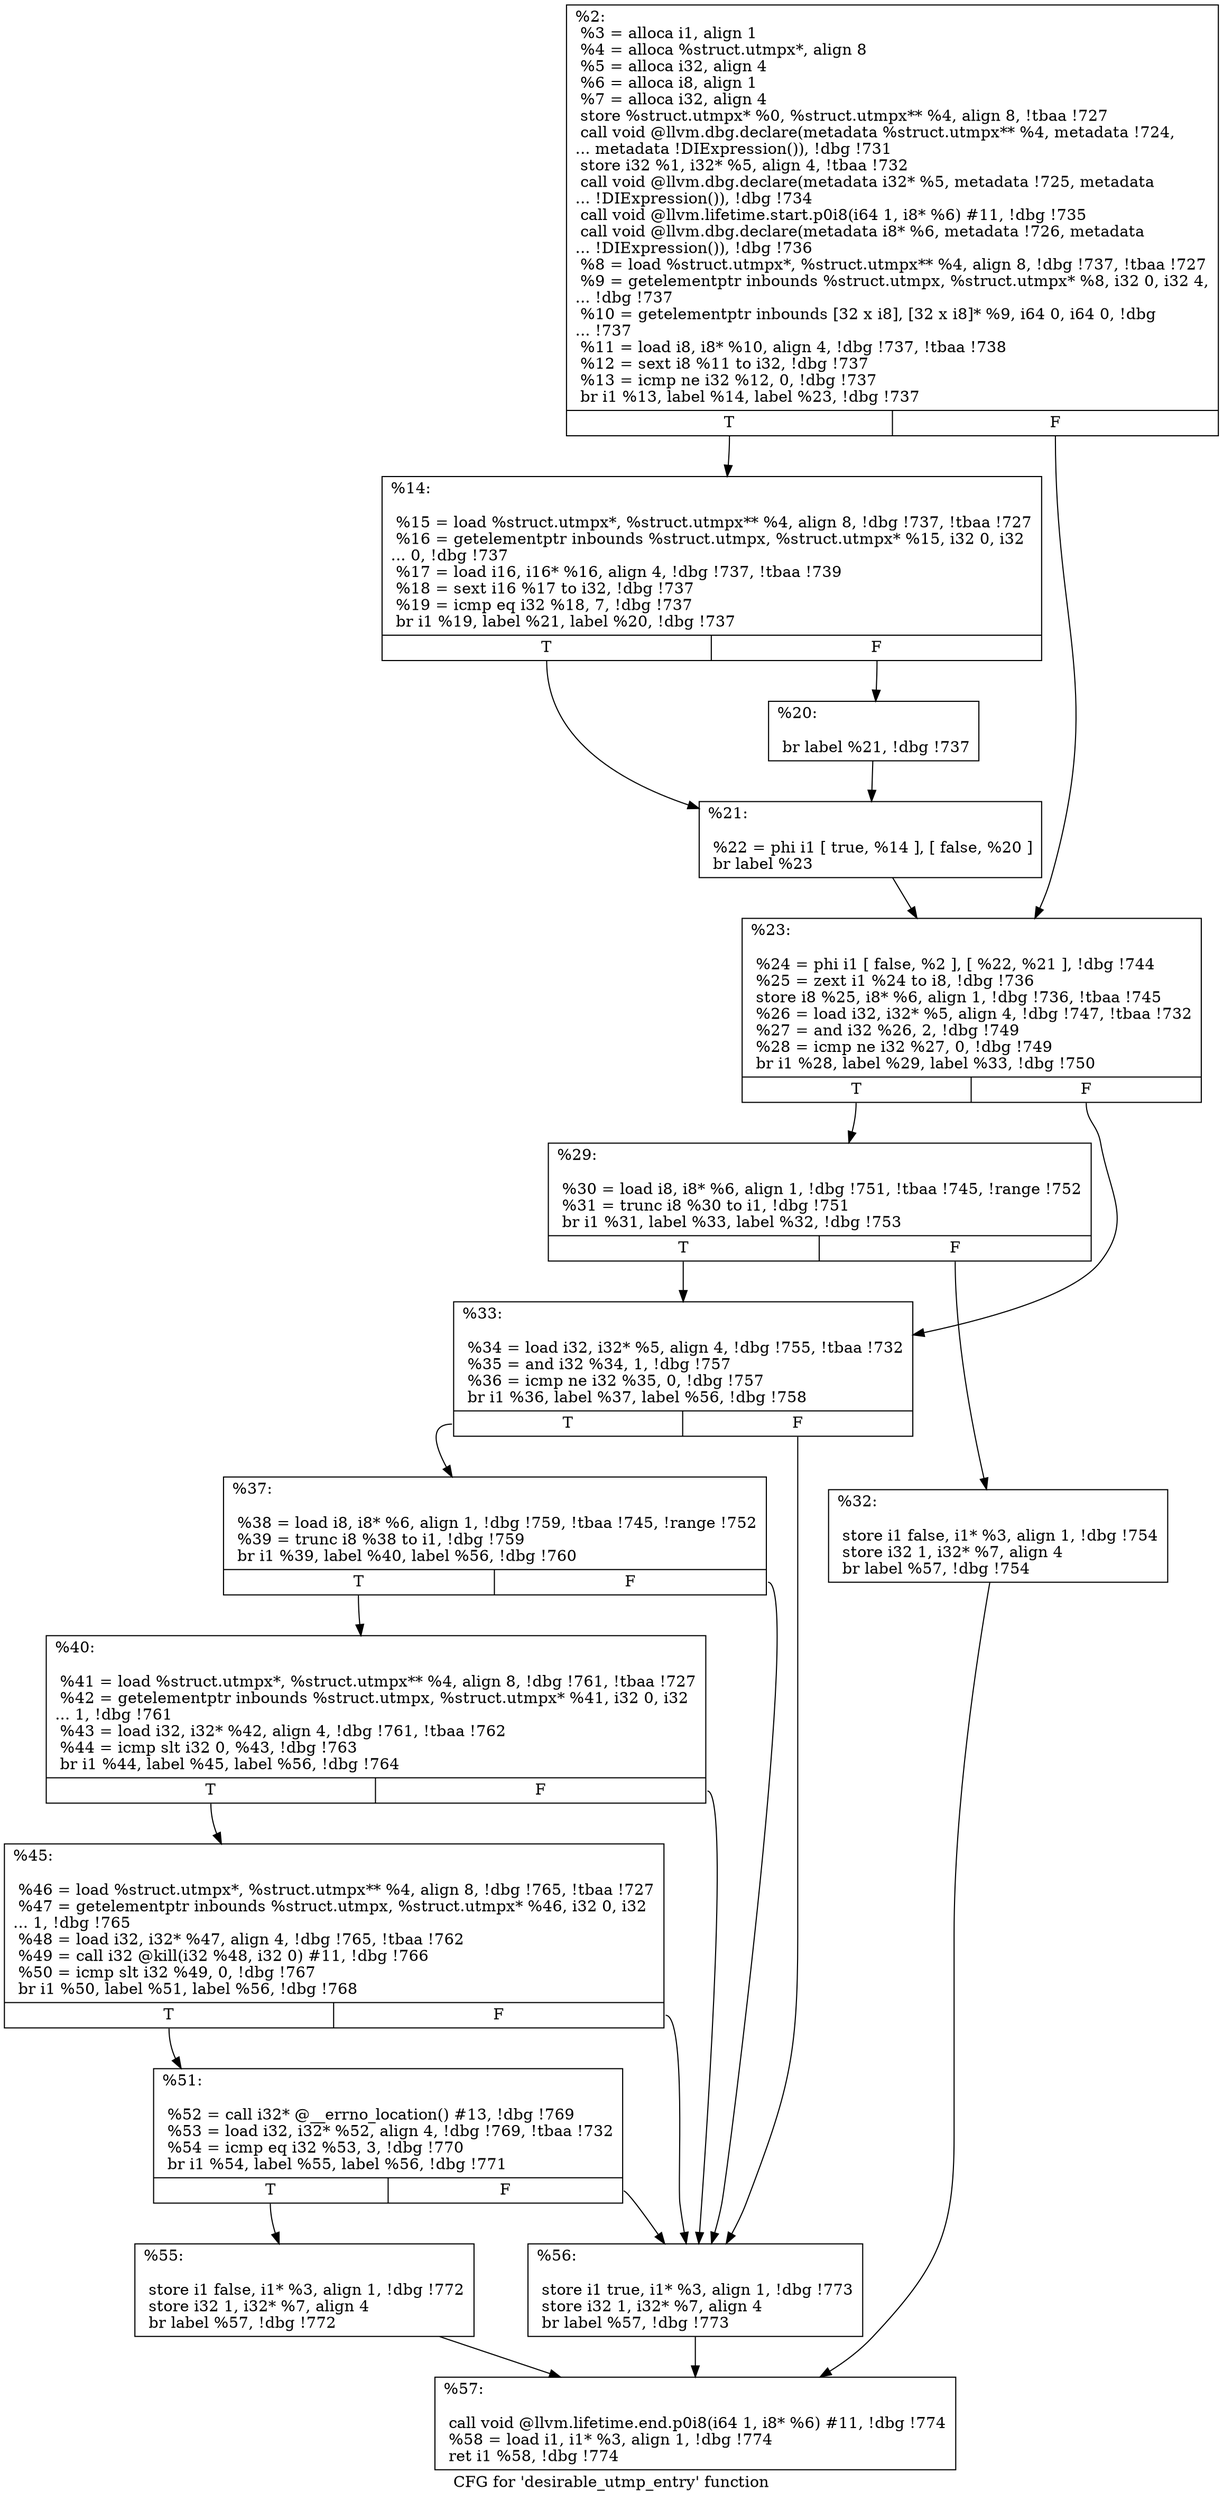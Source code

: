 digraph "CFG for 'desirable_utmp_entry' function" {
	label="CFG for 'desirable_utmp_entry' function";

	Node0x229ca90 [shape=record,label="{%2:\l  %3 = alloca i1, align 1\l  %4 = alloca %struct.utmpx*, align 8\l  %5 = alloca i32, align 4\l  %6 = alloca i8, align 1\l  %7 = alloca i32, align 4\l  store %struct.utmpx* %0, %struct.utmpx** %4, align 8, !tbaa !727\l  call void @llvm.dbg.declare(metadata %struct.utmpx** %4, metadata !724,\l... metadata !DIExpression()), !dbg !731\l  store i32 %1, i32* %5, align 4, !tbaa !732\l  call void @llvm.dbg.declare(metadata i32* %5, metadata !725, metadata\l... !DIExpression()), !dbg !734\l  call void @llvm.lifetime.start.p0i8(i64 1, i8* %6) #11, !dbg !735\l  call void @llvm.dbg.declare(metadata i8* %6, metadata !726, metadata\l... !DIExpression()), !dbg !736\l  %8 = load %struct.utmpx*, %struct.utmpx** %4, align 8, !dbg !737, !tbaa !727\l  %9 = getelementptr inbounds %struct.utmpx, %struct.utmpx* %8, i32 0, i32 4,\l... !dbg !737\l  %10 = getelementptr inbounds [32 x i8], [32 x i8]* %9, i64 0, i64 0, !dbg\l... !737\l  %11 = load i8, i8* %10, align 4, !dbg !737, !tbaa !738\l  %12 = sext i8 %11 to i32, !dbg !737\l  %13 = icmp ne i32 %12, 0, !dbg !737\l  br i1 %13, label %14, label %23, !dbg !737\l|{<s0>T|<s1>F}}"];
	Node0x229ca90:s0 -> Node0x229ce10;
	Node0x229ca90:s1 -> Node0x22a3e80;
	Node0x229ce10 [shape=record,label="{%14:\l\l  %15 = load %struct.utmpx*, %struct.utmpx** %4, align 8, !dbg !737, !tbaa !727\l  %16 = getelementptr inbounds %struct.utmpx, %struct.utmpx* %15, i32 0, i32\l... 0, !dbg !737\l  %17 = load i16, i16* %16, align 4, !dbg !737, !tbaa !739\l  %18 = sext i16 %17 to i32, !dbg !737\l  %19 = icmp eq i32 %18, 7, !dbg !737\l  br i1 %19, label %21, label %20, !dbg !737\l|{<s0>T|<s1>F}}"];
	Node0x229ce10:s0 -> Node0x22a3e30;
	Node0x229ce10:s1 -> Node0x22a3de0;
	Node0x22a3de0 [shape=record,label="{%20:\l\l  br label %21, !dbg !737\l}"];
	Node0x22a3de0 -> Node0x22a3e30;
	Node0x22a3e30 [shape=record,label="{%21:\l\l  %22 = phi i1 [ true, %14 ], [ false, %20 ]\l  br label %23\l}"];
	Node0x22a3e30 -> Node0x22a3e80;
	Node0x22a3e80 [shape=record,label="{%23:\l\l  %24 = phi i1 [ false, %2 ], [ %22, %21 ], !dbg !744\l  %25 = zext i1 %24 to i8, !dbg !736\l  store i8 %25, i8* %6, align 1, !dbg !736, !tbaa !745\l  %26 = load i32, i32* %5, align 4, !dbg !747, !tbaa !732\l  %27 = and i32 %26, 2, !dbg !749\l  %28 = icmp ne i32 %27, 0, !dbg !749\l  br i1 %28, label %29, label %33, !dbg !750\l|{<s0>T|<s1>F}}"];
	Node0x22a3e80:s0 -> Node0x22a3ed0;
	Node0x22a3e80:s1 -> Node0x22a3f70;
	Node0x22a3ed0 [shape=record,label="{%29:\l\l  %30 = load i8, i8* %6, align 1, !dbg !751, !tbaa !745, !range !752\l  %31 = trunc i8 %30 to i1, !dbg !751\l  br i1 %31, label %33, label %32, !dbg !753\l|{<s0>T|<s1>F}}"];
	Node0x22a3ed0:s0 -> Node0x22a3f70;
	Node0x22a3ed0:s1 -> Node0x22a3f20;
	Node0x22a3f20 [shape=record,label="{%32:\l\l  store i1 false, i1* %3, align 1, !dbg !754\l  store i32 1, i32* %7, align 4\l  br label %57, !dbg !754\l}"];
	Node0x22a3f20 -> Node0x22a41a0;
	Node0x22a3f70 [shape=record,label="{%33:\l\l  %34 = load i32, i32* %5, align 4, !dbg !755, !tbaa !732\l  %35 = and i32 %34, 1, !dbg !757\l  %36 = icmp ne i32 %35, 0, !dbg !757\l  br i1 %36, label %37, label %56, !dbg !758\l|{<s0>T|<s1>F}}"];
	Node0x22a3f70:s0 -> Node0x22a3fc0;
	Node0x22a3f70:s1 -> Node0x22a4150;
	Node0x22a3fc0 [shape=record,label="{%37:\l\l  %38 = load i8, i8* %6, align 1, !dbg !759, !tbaa !745, !range !752\l  %39 = trunc i8 %38 to i1, !dbg !759\l  br i1 %39, label %40, label %56, !dbg !760\l|{<s0>T|<s1>F}}"];
	Node0x22a3fc0:s0 -> Node0x22a4010;
	Node0x22a3fc0:s1 -> Node0x22a4150;
	Node0x22a4010 [shape=record,label="{%40:\l\l  %41 = load %struct.utmpx*, %struct.utmpx** %4, align 8, !dbg !761, !tbaa !727\l  %42 = getelementptr inbounds %struct.utmpx, %struct.utmpx* %41, i32 0, i32\l... 1, !dbg !761\l  %43 = load i32, i32* %42, align 4, !dbg !761, !tbaa !762\l  %44 = icmp slt i32 0, %43, !dbg !763\l  br i1 %44, label %45, label %56, !dbg !764\l|{<s0>T|<s1>F}}"];
	Node0x22a4010:s0 -> Node0x22a4060;
	Node0x22a4010:s1 -> Node0x22a4150;
	Node0x22a4060 [shape=record,label="{%45:\l\l  %46 = load %struct.utmpx*, %struct.utmpx** %4, align 8, !dbg !765, !tbaa !727\l  %47 = getelementptr inbounds %struct.utmpx, %struct.utmpx* %46, i32 0, i32\l... 1, !dbg !765\l  %48 = load i32, i32* %47, align 4, !dbg !765, !tbaa !762\l  %49 = call i32 @kill(i32 %48, i32 0) #11, !dbg !766\l  %50 = icmp slt i32 %49, 0, !dbg !767\l  br i1 %50, label %51, label %56, !dbg !768\l|{<s0>T|<s1>F}}"];
	Node0x22a4060:s0 -> Node0x22a40b0;
	Node0x22a4060:s1 -> Node0x22a4150;
	Node0x22a40b0 [shape=record,label="{%51:\l\l  %52 = call i32* @__errno_location() #13, !dbg !769\l  %53 = load i32, i32* %52, align 4, !dbg !769, !tbaa !732\l  %54 = icmp eq i32 %53, 3, !dbg !770\l  br i1 %54, label %55, label %56, !dbg !771\l|{<s0>T|<s1>F}}"];
	Node0x22a40b0:s0 -> Node0x22a4100;
	Node0x22a40b0:s1 -> Node0x22a4150;
	Node0x22a4100 [shape=record,label="{%55:\l\l  store i1 false, i1* %3, align 1, !dbg !772\l  store i32 1, i32* %7, align 4\l  br label %57, !dbg !772\l}"];
	Node0x22a4100 -> Node0x22a41a0;
	Node0x22a4150 [shape=record,label="{%56:\l\l  store i1 true, i1* %3, align 1, !dbg !773\l  store i32 1, i32* %7, align 4\l  br label %57, !dbg !773\l}"];
	Node0x22a4150 -> Node0x22a41a0;
	Node0x22a41a0 [shape=record,label="{%57:\l\l  call void @llvm.lifetime.end.p0i8(i64 1, i8* %6) #11, !dbg !774\l  %58 = load i1, i1* %3, align 1, !dbg !774\l  ret i1 %58, !dbg !774\l}"];
}
